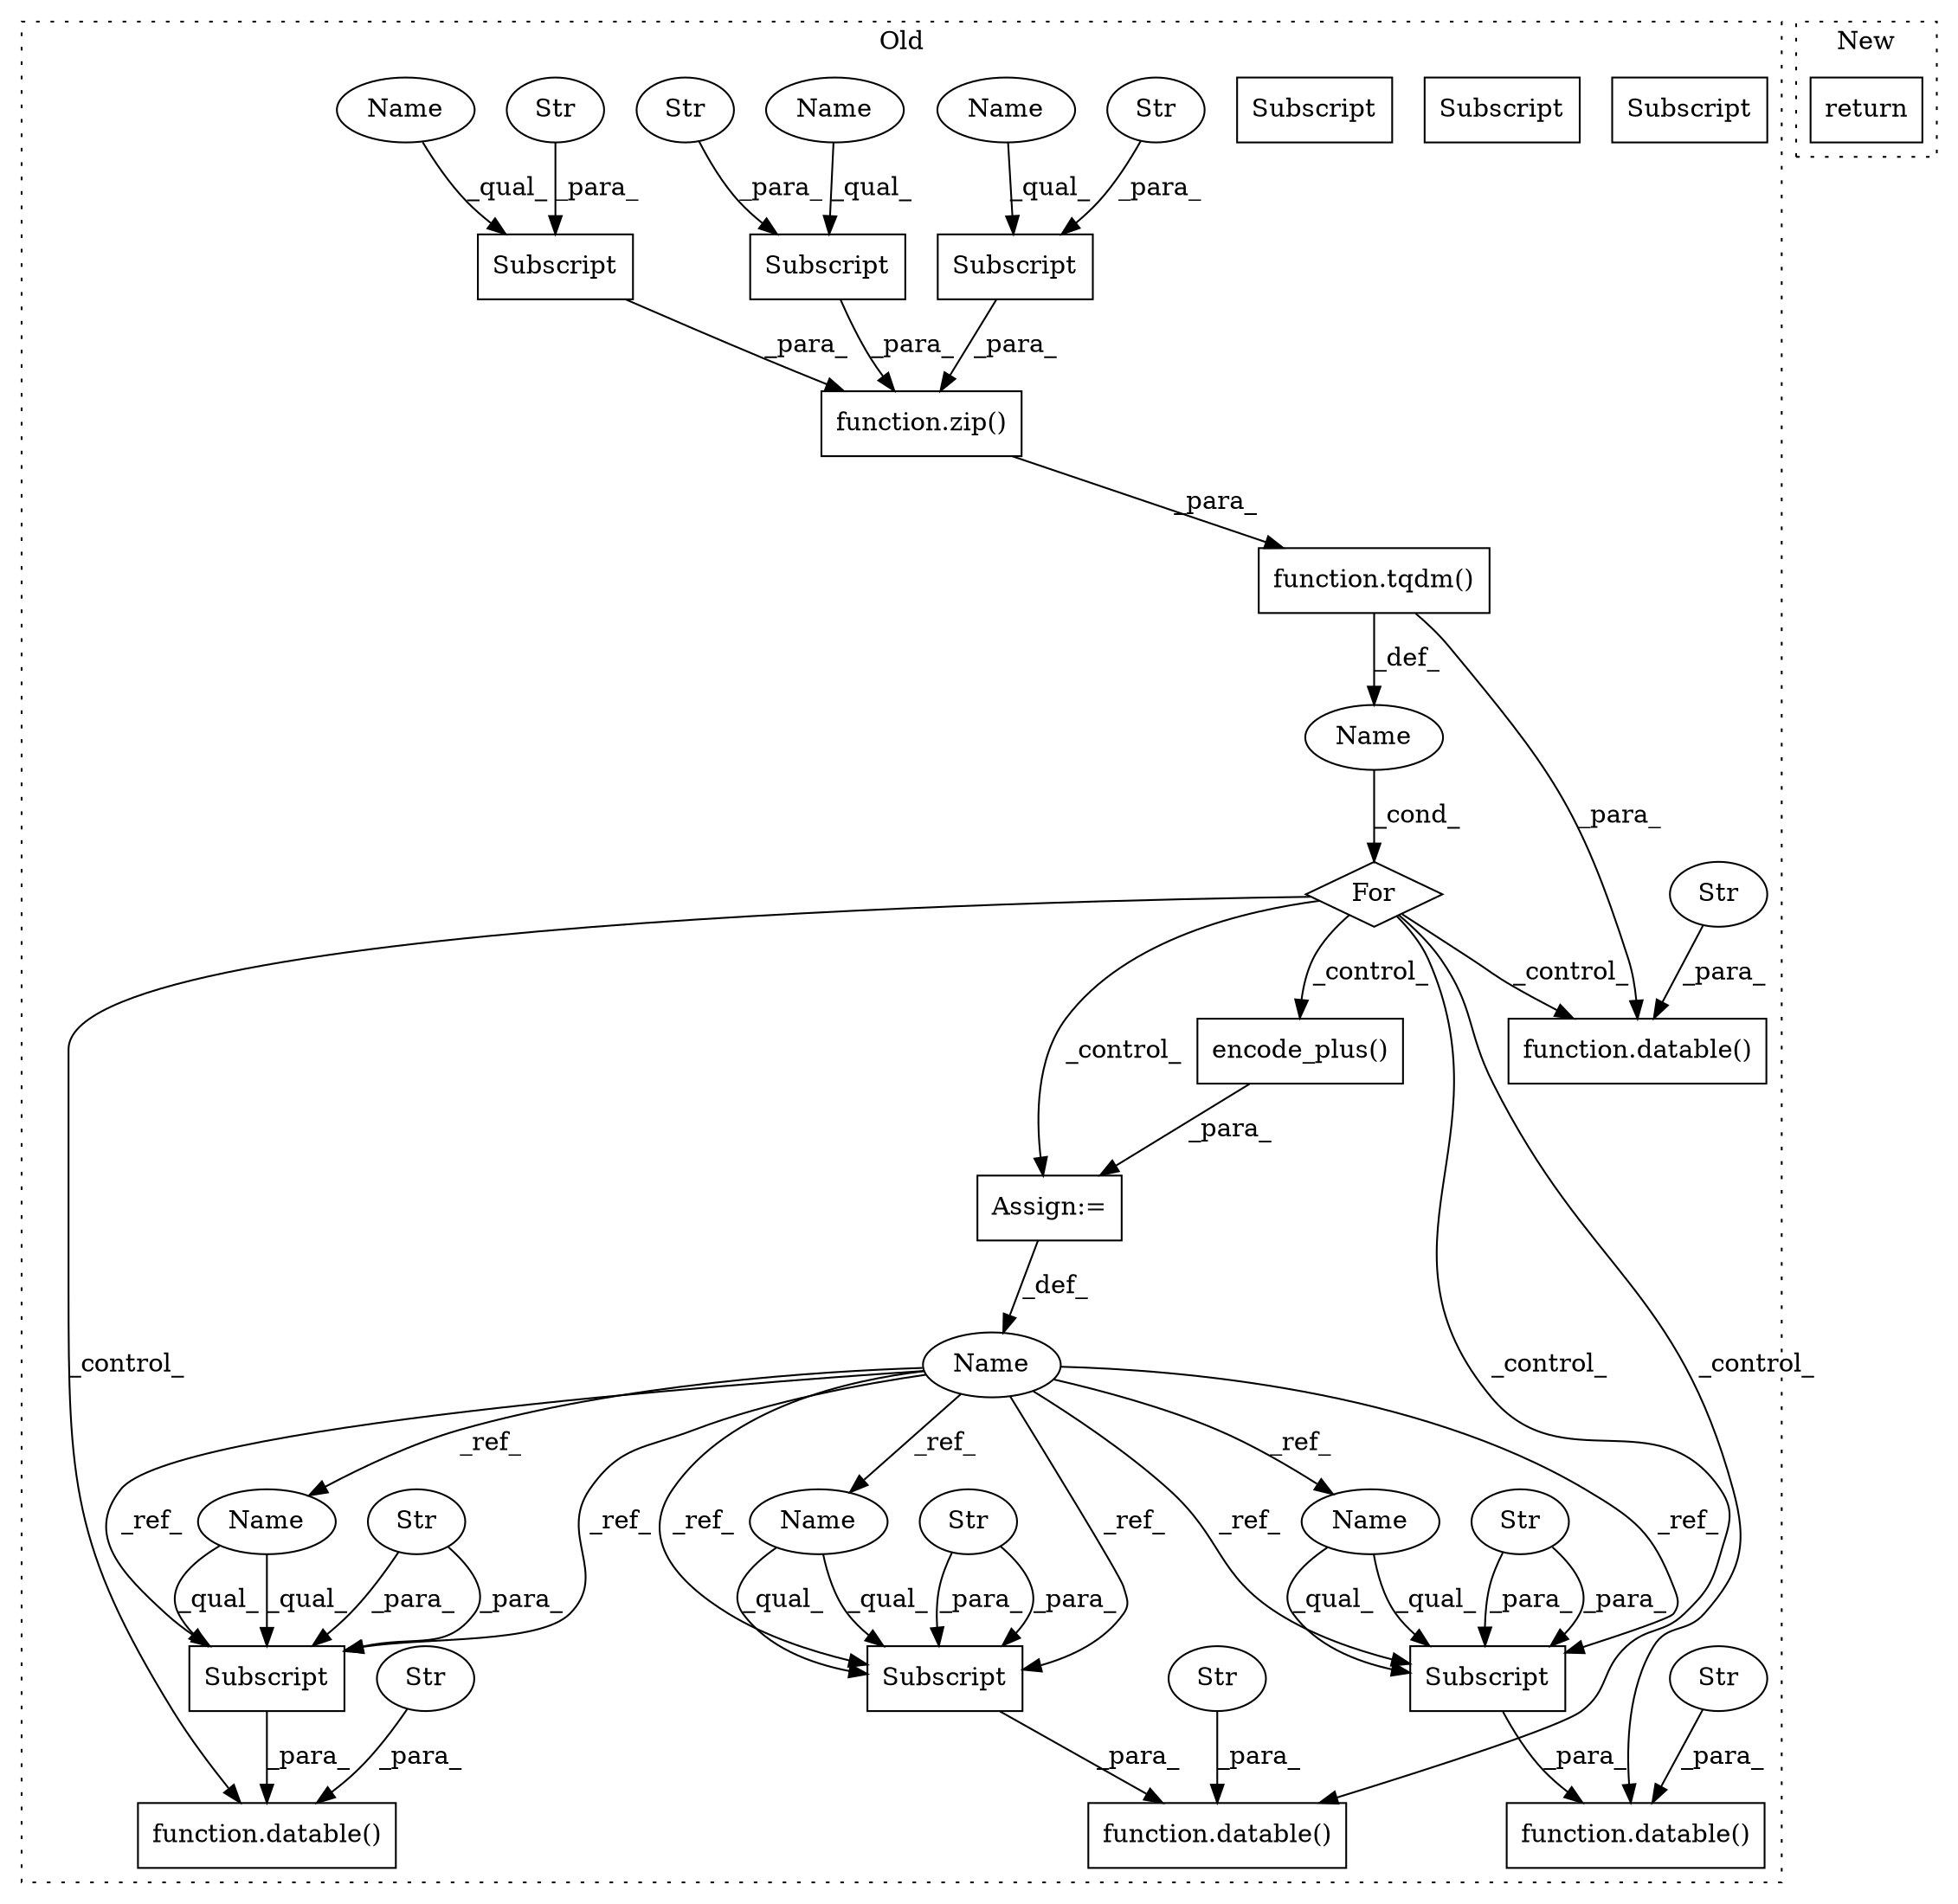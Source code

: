 digraph G {
subgraph cluster0 {
1 [label="function.datable()" a="75" s="2477,2535" l="8,1" shape="box"];
3 [label="Str" a="66" s="2485" l="16" shape="ellipse"];
4 [label="Name" a="87" s="1761" l="5" shape="ellipse"];
5 [label="function.datable()" a="75" s="2405,2463" l="8,1" shape="box"];
6 [label="Str" a="66" s="2413" l="16" shape="ellipse"];
7 [label="For" a="107" s="1735,1906" l="4,14" shape="diamond"];
8 [label="Subscript" a="63" s="2503,0" l="32,0" shape="box"];
9 [label="Str" a="66" s="2518" l="16" shape="ellipse"];
10 [label="Subscript" a="63" s="2431,0" l="32,0" shape="box"];
11 [label="Str" a="66" s="2446" l="16" shape="ellipse"];
12 [label="function.tqdm()" a="75" s="1770,1831" l="5,75" shape="box"];
13 [label="Name" a="87" s="1920" l="14" shape="ellipse"];
14 [label="Subscript" a="63" s="2364,0" l="27,0" shape="box"];
15 [label="Str" a="66" s="2379" l="11" shape="ellipse"];
16 [label="function.zip()" a="75" s="1775,1830" l="4,1" shape="box"];
17 [label="Subscript" a="63" s="1817,0" l="13,0" shape="box"];
18 [label="Str" a="66" s="1822" l="7" shape="ellipse"];
19 [label="Subscript" a="63" s="1779,0" l="17,0" shape="box"];
20 [label="Str" a="66" s="1784" l="11" shape="ellipse"];
21 [label="encode_plus()" a="75" s="1937" l="393" shape="box"];
22 [label="Assign:=" a="68" s="1934" l="3" shape="box"];
23 [label="function.datable()" a="75" s="2343,2391" l="8,1" shape="box"];
24 [label="Str" a="66" s="2351" l="11" shape="ellipse"];
25 [label="Subscript" a="63" s="1798,0" l="17,0" shape="box"];
26 [label="Str" a="66" s="1803" l="11" shape="ellipse"];
27 [label="function.datable()" a="75" s="2549,2578" l="8,1" shape="box"];
28 [label="Str" a="66" s="2557" l="7" shape="ellipse"];
29 [label="Name" a="87" s="1817" l="4" shape="ellipse"];
30 [label="Name" a="87" s="1779" l="4" shape="ellipse"];
31 [label="Name" a="87" s="1798" l="4" shape="ellipse"];
32 [label="Subscript" a="63" s="2503,0" l="32,0" shape="box"];
33 [label="Name" a="87" s="2503" l="14" shape="ellipse"];
34 [label="Name" a="87" s="2364" l="14" shape="ellipse"];
35 [label="Name" a="87" s="2431" l="14" shape="ellipse"];
36 [label="Subscript" a="63" s="2364,0" l="27,0" shape="box"];
37 [label="Subscript" a="63" s="2431,0" l="32,0" shape="box"];
label = "Old";
style="dotted";
}
subgraph cluster1 {
2 [label="return" a="93" s="1681" l="7" shape="box"];
label = "New";
style="dotted";
}
3 -> 1 [label="_para_"];
4 -> 7 [label="_cond_"];
6 -> 5 [label="_para_"];
7 -> 27 [label="_control_"];
7 -> 5 [label="_control_"];
7 -> 21 [label="_control_"];
7 -> 23 [label="_control_"];
7 -> 1 [label="_control_"];
7 -> 22 [label="_control_"];
9 -> 32 [label="_para_"];
9 -> 32 [label="_para_"];
11 -> 37 [label="_para_"];
11 -> 37 [label="_para_"];
12 -> 4 [label="_def_"];
12 -> 27 [label="_para_"];
13 -> 32 [label="_ref_"];
13 -> 35 [label="_ref_"];
13 -> 36 [label="_ref_"];
13 -> 37 [label="_ref_"];
13 -> 32 [label="_ref_"];
13 -> 36 [label="_ref_"];
13 -> 37 [label="_ref_"];
13 -> 33 [label="_ref_"];
13 -> 34 [label="_ref_"];
15 -> 36 [label="_para_"];
15 -> 36 [label="_para_"];
16 -> 12 [label="_para_"];
17 -> 16 [label="_para_"];
18 -> 17 [label="_para_"];
19 -> 16 [label="_para_"];
20 -> 19 [label="_para_"];
21 -> 22 [label="_para_"];
22 -> 13 [label="_def_"];
24 -> 23 [label="_para_"];
25 -> 16 [label="_para_"];
26 -> 25 [label="_para_"];
28 -> 27 [label="_para_"];
29 -> 17 [label="_qual_"];
30 -> 19 [label="_qual_"];
31 -> 25 [label="_qual_"];
32 -> 1 [label="_para_"];
33 -> 32 [label="_qual_"];
33 -> 32 [label="_qual_"];
34 -> 36 [label="_qual_"];
34 -> 36 [label="_qual_"];
35 -> 37 [label="_qual_"];
35 -> 37 [label="_qual_"];
36 -> 23 [label="_para_"];
37 -> 5 [label="_para_"];
}